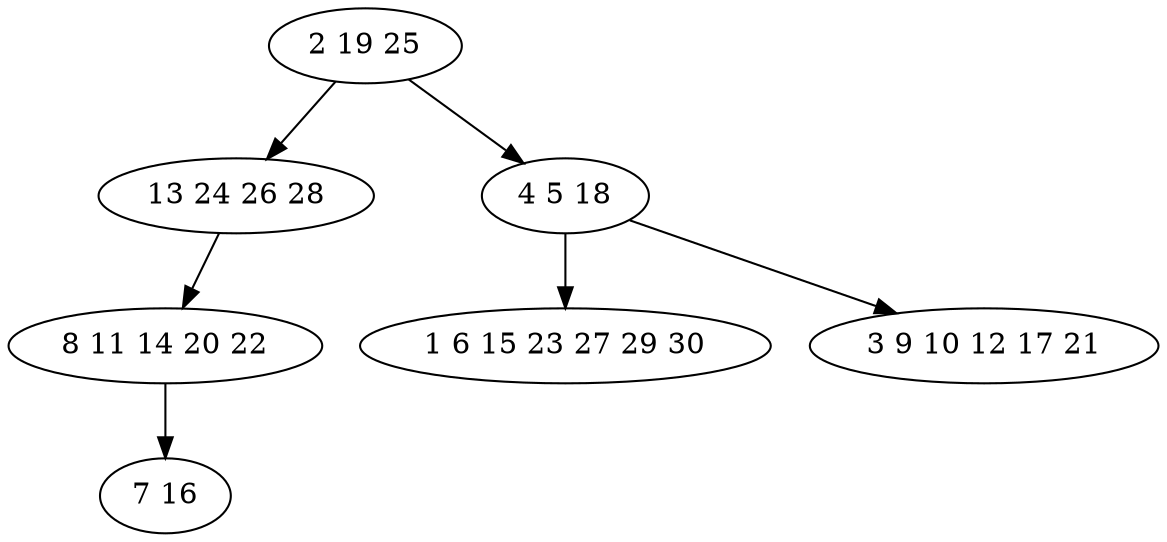 digraph true_tree {
	"0" -> "1"
	"0" -> "2"
	"2" -> "3"
	"1" -> "4"
	"2" -> "5"
	"4" -> "6"
	"0" [label="2 19 25"];
	"1" [label="13 24 26 28"];
	"2" [label="4 5 18"];
	"3" [label="1 6 15 23 27 29 30"];
	"4" [label="8 11 14 20 22"];
	"5" [label="3 9 10 12 17 21"];
	"6" [label="7 16"];
}
